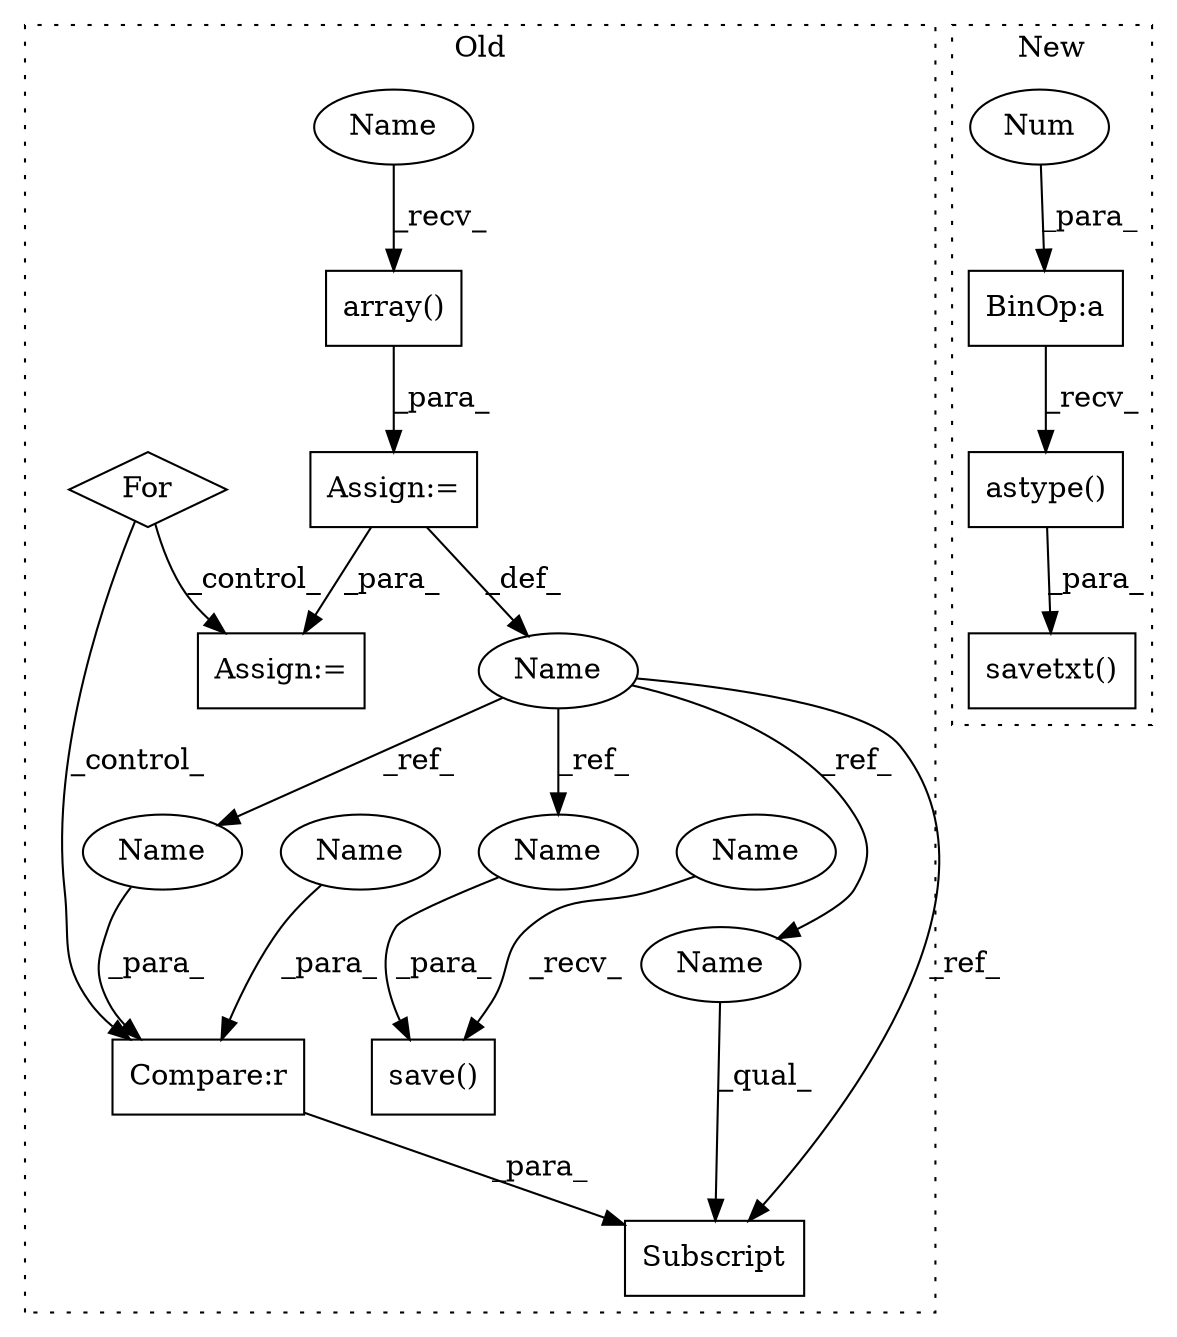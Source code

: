 digraph G {
subgraph cluster0 {
1 [label="array()" a="75" s="3631,3644" l="9,1" shape="box"];
5 [label="Assign:=" a="68" s="3719" l="4" shape="box"];
6 [label="Assign:=" a="68" s="3628" l="3" shape="box"];
7 [label="For" a="107" s="3655,3688" l="4,14" shape="diamond"];
8 [label="Compare:r" a="40" s="3707" l="11" shape="box"];
9 [label="Name" a="87" s="3624" l="4" shape="ellipse"];
10 [label="Subscript" a="63" s="3702,0" l="17,0" shape="box"];
11 [label="save()" a="75" s="3834,3858" l="8,1" shape="box"];
13 [label="Name" a="87" s="3631" l="2" shape="ellipse"];
14 [label="Name" a="87" s="3834" l="2" shape="ellipse"];
15 [label="Name" a="87" s="3854" l="4" shape="ellipse"];
16 [label="Name" a="87" s="3707" l="4" shape="ellipse"];
17 [label="Name" a="87" s="3702" l="4" shape="ellipse"];
18 [label="Name" a="87" s="3715" l="3" shape="ellipse"];
label = "Old";
style="dotted";
}
subgraph cluster1 {
2 [label="astype()" a="75" s="4083,4103" l="12,1" shape="box"];
3 [label="BinOp:a" a="82" s="3947" l="3" shape="box"];
4 [label="Num" a="76" s="3950" l="1" shape="ellipse"];
12 [label="savetxt()" a="75" s="4060,4104" l="11,11" shape="box"];
label = "New";
style="dotted";
}
1 -> 6 [label="_para_"];
2 -> 12 [label="_para_"];
3 -> 2 [label="_recv_"];
4 -> 3 [label="_para_"];
6 -> 9 [label="_def_"];
6 -> 5 [label="_para_"];
7 -> 8 [label="_control_"];
7 -> 5 [label="_control_"];
8 -> 10 [label="_para_"];
9 -> 15 [label="_ref_"];
9 -> 16 [label="_ref_"];
9 -> 17 [label="_ref_"];
9 -> 10 [label="_ref_"];
13 -> 1 [label="_recv_"];
14 -> 11 [label="_recv_"];
15 -> 11 [label="_para_"];
16 -> 8 [label="_para_"];
17 -> 10 [label="_qual_"];
18 -> 8 [label="_para_"];
}